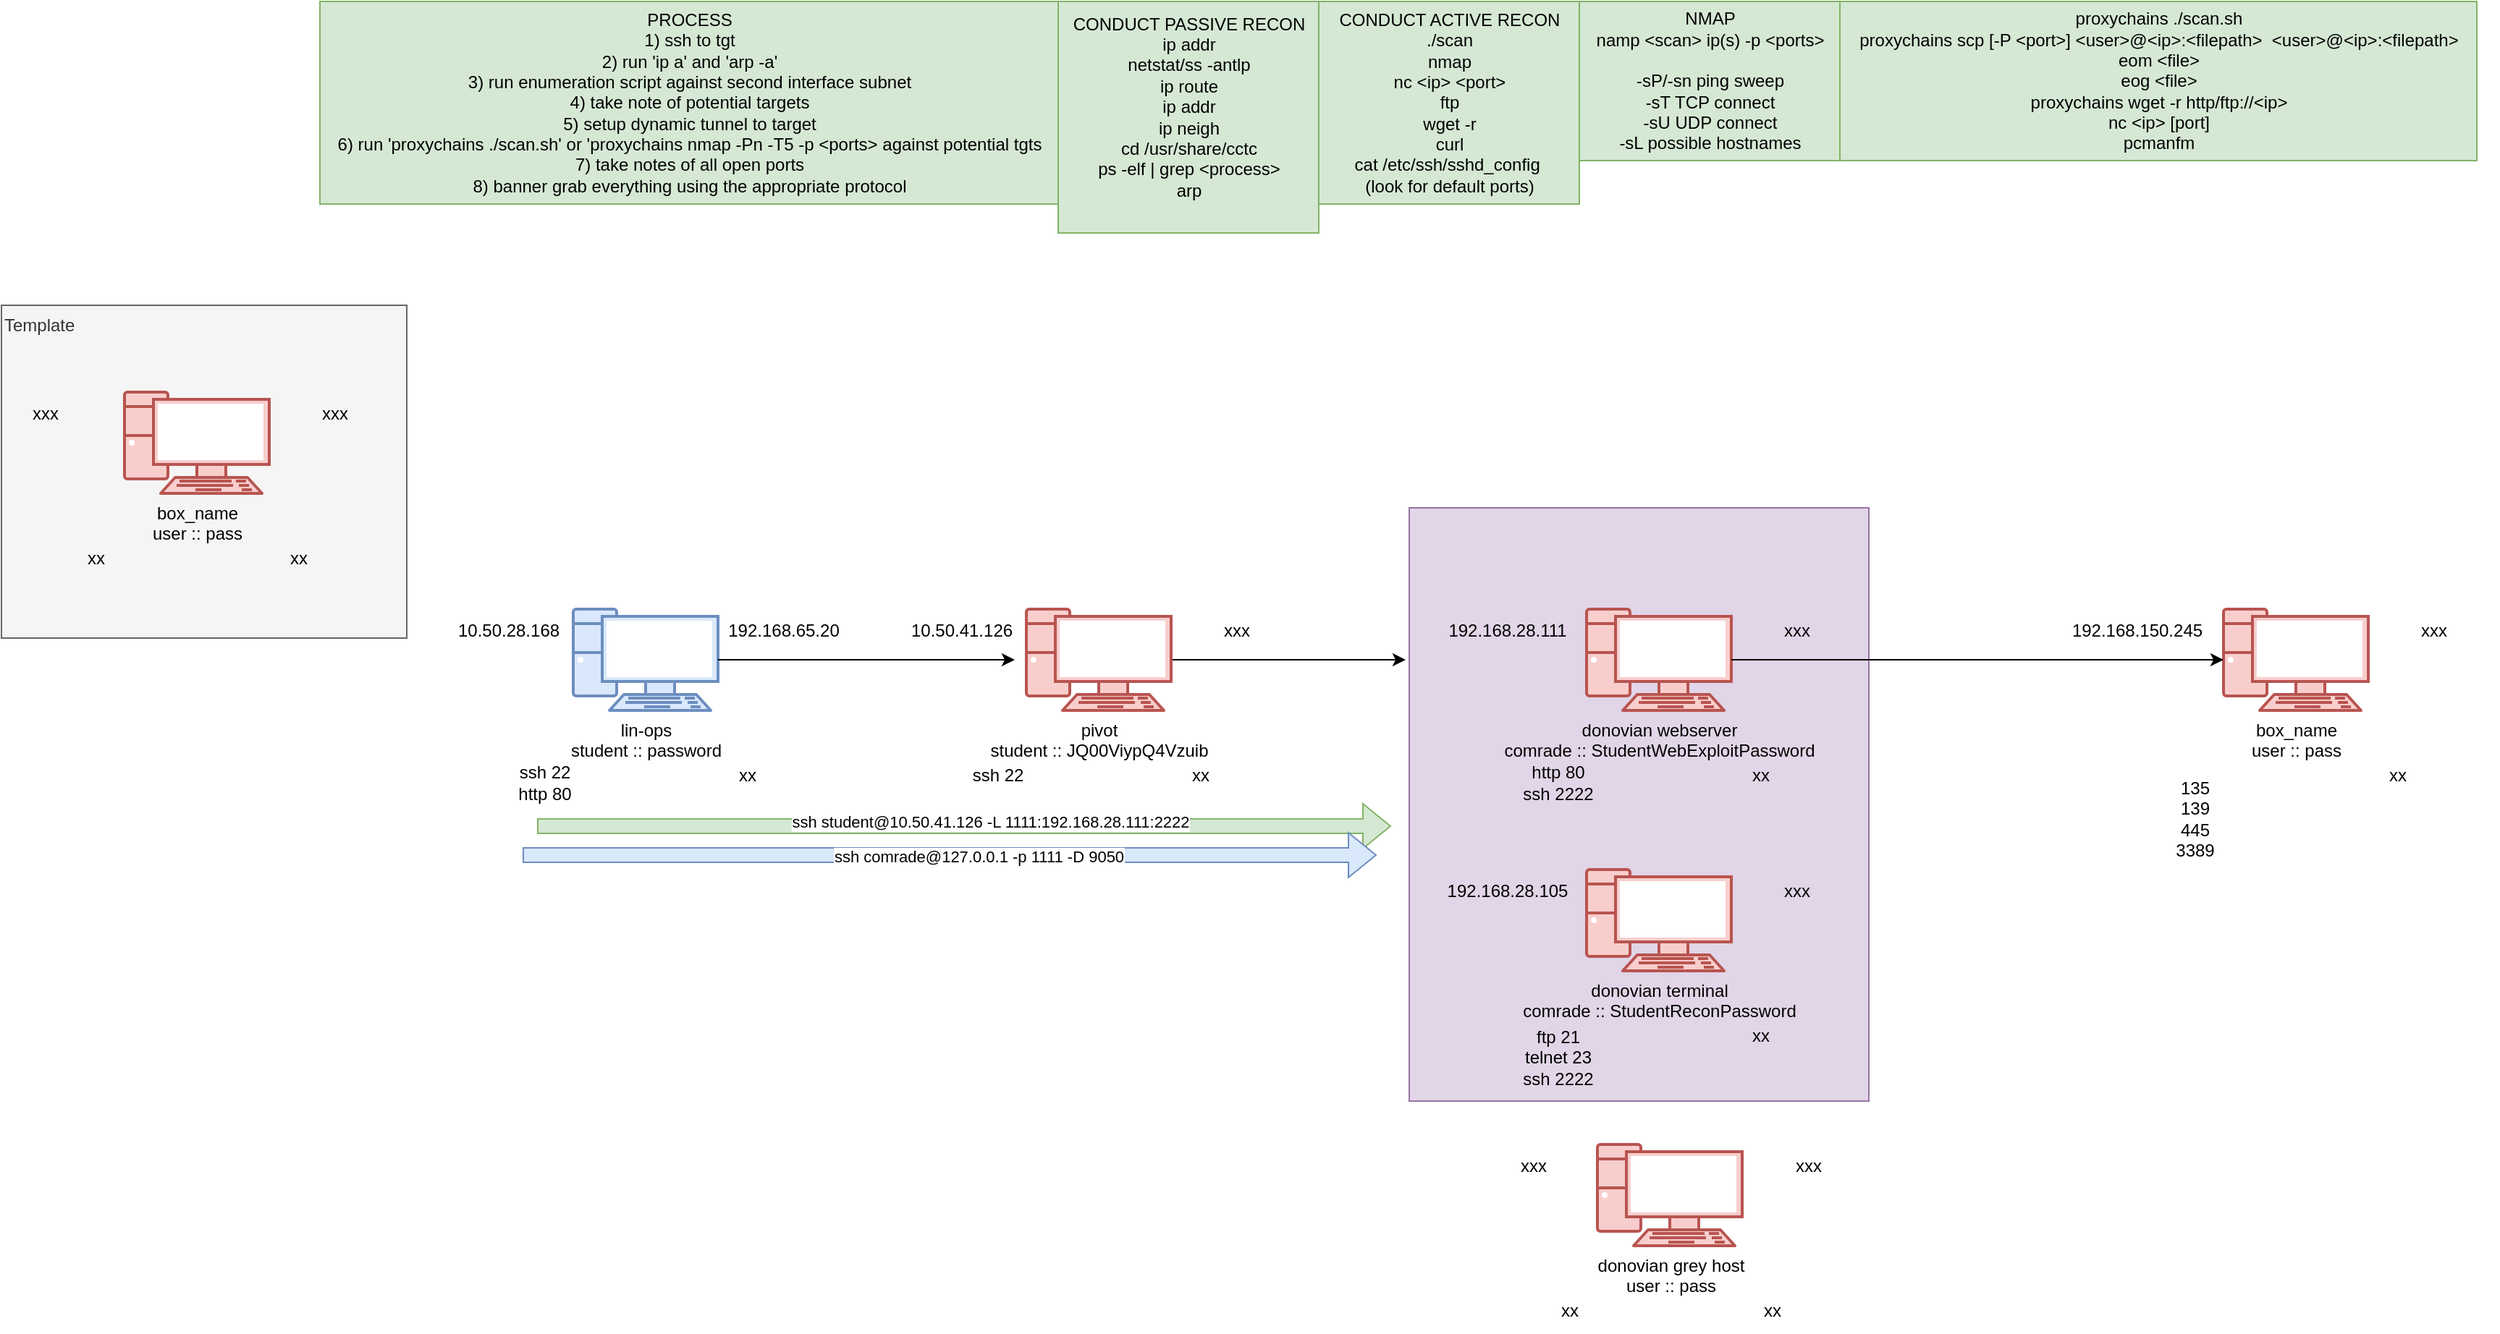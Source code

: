 <mxfile version="24.6.4" type="github">
  <diagram name="Page-1" id="VAzoH1neroOfFK-yLbb0">
    <mxGraphModel dx="2284" dy="1920" grid="1" gridSize="10" guides="1" tooltips="1" connect="1" arrows="1" fold="1" page="1" pageScale="1" pageWidth="850" pageHeight="1100" math="0" shadow="0">
      <root>
        <mxCell id="0" />
        <mxCell id="1" parent="0" />
        <mxCell id="eyd0NGNvjN7dqUFxBNF8-30" value="" style="whiteSpace=wrap;html=1;fillColor=#e1d5e7;strokeColor=#9673a6;" vertex="1" parent="1">
          <mxGeometry x="612.5" y="140" width="317.5" height="410" as="geometry" />
        </mxCell>
        <mxCell id="xVPMfvStoHBgOn6tB0-w-1" value="Template" style="whiteSpace=wrap;html=1;verticalAlign=top;align=left;fillColor=#f5f5f5;fontColor=#333333;strokeColor=#666666;" parent="1" vertex="1">
          <mxGeometry x="-360" width="280" height="230" as="geometry" />
        </mxCell>
        <mxCell id="sldUWmz9j1VIk2YLgOAo-1" value="" style="group" parent="1" vertex="1" connectable="0">
          <mxGeometry x="-310" y="40" width="225" height="150" as="geometry" />
        </mxCell>
        <mxCell id="sldUWmz9j1VIk2YLgOAo-2" value="" style="group" parent="sldUWmz9j1VIk2YLgOAo-1" vertex="1" connectable="0">
          <mxGeometry y="20" width="225" height="130" as="geometry" />
        </mxCell>
        <mxCell id="sldUWmz9j1VIk2YLgOAo-3" value="box_name&lt;div&gt;user :: pass&lt;/div&gt;" style="verticalAlign=top;verticalLabelPosition=bottom;labelPosition=center;align=center;html=1;outlineConnect=0;fillColor=#f8cecc;strokeColor=#b85450;gradientDirection=north;strokeWidth=2;shape=mxgraph.networks.pc;" parent="sldUWmz9j1VIk2YLgOAo-2" vertex="1">
          <mxGeometry x="35" width="100" height="70" as="geometry" />
        </mxCell>
        <mxCell id="sldUWmz9j1VIk2YLgOAo-4" value="xx" style="text;html=1;align=center;verticalAlign=middle;resizable=0;points=[];autosize=1;strokeColor=none;fillColor=none;" parent="sldUWmz9j1VIk2YLgOAo-2" vertex="1">
          <mxGeometry x="-5" y="100" width="40" height="30" as="geometry" />
        </mxCell>
        <mxCell id="sldUWmz9j1VIk2YLgOAo-5" value="xxx" style="text;html=1;align=center;verticalAlign=middle;resizable=0;points=[];autosize=1;strokeColor=none;fillColor=none;" parent="sldUWmz9j1VIk2YLgOAo-2" vertex="1">
          <mxGeometry x="160" width="40" height="30" as="geometry" />
        </mxCell>
        <mxCell id="sldUWmz9j1VIk2YLgOAo-20" value="xx" style="text;html=1;align=center;verticalAlign=middle;resizable=0;points=[];autosize=1;strokeColor=none;fillColor=none;" parent="sldUWmz9j1VIk2YLgOAo-2" vertex="1">
          <mxGeometry x="135" y="100" width="40" height="30" as="geometry" />
        </mxCell>
        <mxCell id="sldUWmz9j1VIk2YLgOAo-21" value="" style="group" parent="1" vertex="1" connectable="0">
          <mxGeometry y="190" width="230" height="155" as="geometry" />
        </mxCell>
        <mxCell id="sldUWmz9j1VIk2YLgOAo-22" value="" style="group" parent="sldUWmz9j1VIk2YLgOAo-21" vertex="1" connectable="0">
          <mxGeometry y="20" width="230" height="135" as="geometry" />
        </mxCell>
        <mxCell id="sldUWmz9j1VIk2YLgOAo-23" value="lin-ops&lt;div&gt;student :: password&lt;/div&gt;" style="verticalAlign=top;verticalLabelPosition=bottom;labelPosition=center;align=center;html=1;outlineConnect=0;fillColor=#dae8fc;strokeColor=#6c8ebf;gradientDirection=north;strokeWidth=2;shape=mxgraph.networks.pc;" parent="sldUWmz9j1VIk2YLgOAo-22" vertex="1">
          <mxGeometry x="35" width="100" height="70" as="geometry" />
        </mxCell>
        <mxCell id="sldUWmz9j1VIk2YLgOAo-24" value="ssh 22&lt;div&gt;http 80&lt;/div&gt;" style="text;html=1;align=center;verticalAlign=middle;resizable=0;points=[];autosize=1;strokeColor=none;fillColor=none;" parent="sldUWmz9j1VIk2YLgOAo-22" vertex="1">
          <mxGeometry x="-15" y="100" width="60" height="40" as="geometry" />
        </mxCell>
        <mxCell id="sldUWmz9j1VIk2YLgOAo-25" value="192.168.65.20" style="text;html=1;align=center;verticalAlign=middle;resizable=0;points=[];autosize=1;strokeColor=none;fillColor=none;" parent="sldUWmz9j1VIk2YLgOAo-22" vertex="1">
          <mxGeometry x="130" width="100" height="30" as="geometry" />
        </mxCell>
        <mxCell id="sldUWmz9j1VIk2YLgOAo-26" value="10.50.28.168" style="text;html=1;align=center;verticalAlign=middle;resizable=0;points=[];autosize=1;strokeColor=none;fillColor=none;" parent="sldUWmz9j1VIk2YLgOAo-22" vertex="1">
          <mxGeometry x="-55" width="90" height="30" as="geometry" />
        </mxCell>
        <mxCell id="sldUWmz9j1VIk2YLgOAo-27" value="xx" style="text;html=1;align=center;verticalAlign=middle;resizable=0;points=[];autosize=1;strokeColor=none;fillColor=none;" parent="sldUWmz9j1VIk2YLgOAo-22" vertex="1">
          <mxGeometry x="135" y="100" width="40" height="30" as="geometry" />
        </mxCell>
        <mxCell id="sldUWmz9j1VIk2YLgOAo-28" value="" style="group" parent="1" vertex="1" connectable="0">
          <mxGeometry x="313" y="190" width="225" height="150" as="geometry" />
        </mxCell>
        <mxCell id="sldUWmz9j1VIk2YLgOAo-29" value="" style="group" parent="sldUWmz9j1VIk2YLgOAo-28" vertex="1" connectable="0">
          <mxGeometry y="20" width="225" height="130" as="geometry" />
        </mxCell>
        <mxCell id="eyd0NGNvjN7dqUFxBNF8-34" style="edgeStyle=orthogonalEdgeStyle;rounded=0;orthogonalLoop=1;jettySize=auto;html=1;exitX=1;exitY=0.5;exitDx=0;exitDy=0;exitPerimeter=0;" edge="1" parent="sldUWmz9j1VIk2YLgOAo-29" source="sldUWmz9j1VIk2YLgOAo-30">
          <mxGeometry relative="1" as="geometry">
            <mxPoint x="297" y="35" as="targetPoint" />
          </mxGeometry>
        </mxCell>
        <mxCell id="sldUWmz9j1VIk2YLgOAo-30" value="&lt;div&gt;pivot&lt;/div&gt;&lt;div&gt;student :: JQ00ViypQ4Vzuib&lt;/div&gt;" style="verticalAlign=top;verticalLabelPosition=bottom;labelPosition=center;align=center;html=1;outlineConnect=0;fillColor=#f8cecc;strokeColor=#b85450;gradientDirection=north;strokeWidth=2;shape=mxgraph.networks.pc;" parent="sldUWmz9j1VIk2YLgOAo-29" vertex="1">
          <mxGeometry x="35" width="100" height="70" as="geometry" />
        </mxCell>
        <mxCell id="sldUWmz9j1VIk2YLgOAo-31" value="ssh 22" style="text;html=1;align=center;verticalAlign=middle;resizable=0;points=[];autosize=1;strokeColor=none;fillColor=none;" parent="sldUWmz9j1VIk2YLgOAo-29" vertex="1">
          <mxGeometry x="-15" y="100" width="60" height="30" as="geometry" />
        </mxCell>
        <mxCell id="sldUWmz9j1VIk2YLgOAo-32" value="xxx" style="text;html=1;align=center;verticalAlign=middle;resizable=0;points=[];autosize=1;strokeColor=none;fillColor=none;" parent="sldUWmz9j1VIk2YLgOAo-29" vertex="1">
          <mxGeometry x="160" width="40" height="30" as="geometry" />
        </mxCell>
        <mxCell id="sldUWmz9j1VIk2YLgOAo-33" value="10.50.41.126" style="text;html=1;align=center;verticalAlign=middle;resizable=0;points=[];autosize=1;strokeColor=none;fillColor=none;" parent="sldUWmz9j1VIk2YLgOAo-29" vertex="1">
          <mxGeometry x="-55" width="90" height="30" as="geometry" />
        </mxCell>
        <mxCell id="sldUWmz9j1VIk2YLgOAo-34" value="xx" style="text;html=1;align=center;verticalAlign=middle;resizable=0;points=[];autosize=1;strokeColor=none;fillColor=none;" parent="sldUWmz9j1VIk2YLgOAo-29" vertex="1">
          <mxGeometry x="135" y="100" width="40" height="30" as="geometry" />
        </mxCell>
        <mxCell id="sldUWmz9j1VIk2YLgOAo-37" style="edgeStyle=orthogonalEdgeStyle;rounded=0;orthogonalLoop=1;jettySize=auto;html=1;exitX=1;exitY=0.5;exitDx=0;exitDy=0;exitPerimeter=0;" parent="1" source="sldUWmz9j1VIk2YLgOAo-23" edge="1">
          <mxGeometry relative="1" as="geometry">
            <mxPoint x="340" y="245" as="targetPoint" />
          </mxGeometry>
        </mxCell>
        <mxCell id="scS4vU-XQMT1hmCbZy8Z-1" value="CONDUCT PASSIVE RECON&lt;div&gt;ip addr&lt;/div&gt;&lt;div&gt;netstat/ss -antlp&lt;/div&gt;&lt;div&gt;ip route&lt;/div&gt;&lt;div&gt;ip addr&lt;/div&gt;&lt;div&gt;ip neigh&lt;/div&gt;&lt;div&gt;cd /usr/share/cctc&lt;/div&gt;&lt;div&gt;ps -elf | grep &amp;lt;process&amp;gt;&lt;/div&gt;&lt;div&gt;arp&lt;/div&gt;&lt;div&gt;&lt;br&gt;&lt;/div&gt;" style="text;html=1;align=center;verticalAlign=middle;resizable=0;points=[];autosize=1;strokeColor=#82b366;fillColor=#d5e8d4;" parent="1" vertex="1">
          <mxGeometry x="370" y="-210" width="180" height="160" as="geometry" />
        </mxCell>
        <mxCell id="scS4vU-XQMT1hmCbZy8Z-2" value="&lt;div&gt;CONDUCT ACTIVE RECON&lt;/div&gt;&lt;div&gt;./scan&lt;/div&gt;&lt;div&gt;nmap&lt;/div&gt;&lt;div&gt;nc &amp;lt;ip&amp;gt; &amp;lt;port&amp;gt;&lt;/div&gt;&lt;div&gt;ftp&lt;/div&gt;&lt;div&gt;wget -r&lt;/div&gt;&lt;div&gt;curl&lt;/div&gt;&lt;div&gt;cat /etc/ssh/sshd_config&amp;nbsp;&lt;/div&gt;&lt;div&gt;(look for default ports)&lt;/div&gt;" style="text;html=1;align=center;verticalAlign=middle;resizable=0;points=[];autosize=1;strokeColor=#82b366;fillColor=#d5e8d4;" parent="1" vertex="1">
          <mxGeometry x="550" y="-210" width="180" height="140" as="geometry" />
        </mxCell>
        <mxCell id="scS4vU-XQMT1hmCbZy8Z-3" value="proxychains ./scan.sh&lt;div&gt;proxychains scp [-P &amp;lt;port&amp;gt;] &amp;lt;user&amp;gt;@&amp;lt;ip&amp;gt;:&amp;lt;filepath&amp;gt;&amp;nbsp; &amp;lt;user&amp;gt;@&amp;lt;ip&amp;gt;:&amp;lt;filepath&amp;gt;&lt;/div&gt;&lt;div&gt;eom &amp;lt;file&amp;gt;&lt;/div&gt;&lt;div&gt;eog &amp;lt;file&amp;gt;&lt;/div&gt;&lt;div&gt;proxychains wget -r http/ftp://&amp;lt;ip&amp;gt;&lt;/div&gt;&lt;div&gt;nc &amp;lt;ip&amp;gt; [port]&lt;/div&gt;&lt;div&gt;pcmanfm&lt;/div&gt;" style="text;html=1;align=center;verticalAlign=middle;resizable=0;points=[];autosize=1;strokeColor=#82b366;fillColor=#d5e8d4;" parent="1" vertex="1">
          <mxGeometry x="910" y="-210" width="440" height="110" as="geometry" />
        </mxCell>
        <mxCell id="scS4vU-XQMT1hmCbZy8Z-4" value="&lt;div&gt;NMAP&lt;/div&gt;&lt;div&gt;namp &amp;lt;scan&amp;gt; ip(s) -p &amp;lt;ports&amp;gt;&lt;/div&gt;&lt;div&gt;&lt;br&gt;&lt;/div&gt;&lt;div&gt;&lt;span style=&quot;background-color: initial;&quot;&gt;-sP/-sn ping sweep&lt;/span&gt;&lt;br&gt;&lt;/div&gt;&lt;div&gt;-sT TCP connect&lt;/div&gt;&lt;div&gt;-sU UDP connect&lt;/div&gt;&lt;div&gt;-sL possible hostnames&lt;br&gt;&lt;/div&gt;" style="text;html=1;align=center;verticalAlign=middle;resizable=0;points=[];autosize=1;strokeColor=#82b366;fillColor=#d5e8d4;" parent="1" vertex="1">
          <mxGeometry x="730" y="-210" width="180" height="110" as="geometry" />
        </mxCell>
        <mxCell id="scS4vU-XQMT1hmCbZy8Z-5" value="&lt;div&gt;PROCESS&lt;/div&gt;&lt;div&gt;1) ssh to tgt&lt;/div&gt;&lt;div&gt;2) run &#39;ip a&#39; and &#39;arp -a&#39;&lt;/div&gt;&lt;div&gt;3) run enumeration script against second interface subnet&lt;/div&gt;&lt;div&gt;4) take note of potential targets&lt;/div&gt;&lt;div&gt;5) setup dynamic tunnel to target&lt;/div&gt;&lt;div&gt;6) run &#39;proxychains ./scan.sh&#39; or &#39;proxychains nmap -Pn -T5 -p &amp;lt;ports&amp;gt; against potential tgts&lt;/div&gt;&lt;div&gt;7) take notes of all open ports&lt;/div&gt;&lt;div&gt;8) banner grab everything using the appropriate protocol&lt;/div&gt;" style="text;html=1;align=center;verticalAlign=middle;resizable=0;points=[];autosize=1;strokeColor=#82b366;fillColor=#d5e8d4;" parent="1" vertex="1">
          <mxGeometry x="-140" y="-210" width="510" height="140" as="geometry" />
        </mxCell>
        <mxCell id="eyd0NGNvjN7dqUFxBNF8-15" value="" style="group" vertex="1" connectable="0" parent="1">
          <mxGeometry x="707.5" y="560" width="225" height="150" as="geometry" />
        </mxCell>
        <mxCell id="eyd0NGNvjN7dqUFxBNF8-16" value="" style="group" vertex="1" connectable="0" parent="eyd0NGNvjN7dqUFxBNF8-15">
          <mxGeometry y="20" width="225" height="130" as="geometry" />
        </mxCell>
        <mxCell id="eyd0NGNvjN7dqUFxBNF8-17" value="&lt;div&gt;donovian grey host&lt;/div&gt;&lt;div&gt;user :: pass&lt;/div&gt;" style="verticalAlign=top;verticalLabelPosition=bottom;labelPosition=center;align=center;html=1;outlineConnect=0;fillColor=#f8cecc;strokeColor=#b85450;gradientDirection=north;strokeWidth=2;shape=mxgraph.networks.pc;" vertex="1" parent="eyd0NGNvjN7dqUFxBNF8-16">
          <mxGeometry x="35" width="100" height="70" as="geometry" />
        </mxCell>
        <mxCell id="eyd0NGNvjN7dqUFxBNF8-18" value="xx" style="text;html=1;align=center;verticalAlign=middle;resizable=0;points=[];autosize=1;strokeColor=none;fillColor=none;" vertex="1" parent="eyd0NGNvjN7dqUFxBNF8-16">
          <mxGeometry x="-5" y="100" width="40" height="30" as="geometry" />
        </mxCell>
        <mxCell id="eyd0NGNvjN7dqUFxBNF8-19" value="xxx" style="text;html=1;align=center;verticalAlign=middle;resizable=0;points=[];autosize=1;strokeColor=none;fillColor=none;" vertex="1" parent="eyd0NGNvjN7dqUFxBNF8-16">
          <mxGeometry x="160" width="40" height="30" as="geometry" />
        </mxCell>
        <mxCell id="eyd0NGNvjN7dqUFxBNF8-20" value="xxx" style="text;html=1;align=center;verticalAlign=middle;resizable=0;points=[];autosize=1;strokeColor=none;fillColor=none;" vertex="1" parent="eyd0NGNvjN7dqUFxBNF8-16">
          <mxGeometry x="-30" width="40" height="30" as="geometry" />
        </mxCell>
        <mxCell id="eyd0NGNvjN7dqUFxBNF8-21" value="xx" style="text;html=1;align=center;verticalAlign=middle;resizable=0;points=[];autosize=1;strokeColor=none;fillColor=none;" vertex="1" parent="eyd0NGNvjN7dqUFxBNF8-16">
          <mxGeometry x="135" y="100" width="40" height="30" as="geometry" />
        </mxCell>
        <mxCell id="sldUWmz9j1VIk2YLgOAo-6" value="xxx" style="text;html=1;align=center;verticalAlign=middle;resizable=0;points=[];autosize=1;strokeColor=none;fillColor=none;" parent="1" vertex="1">
          <mxGeometry x="-350" y="60" width="40" height="30" as="geometry" />
        </mxCell>
        <mxCell id="eyd0NGNvjN7dqUFxBNF8-31" value="" style="group" vertex="1" connectable="0" parent="1">
          <mxGeometry x="1060" y="190" width="305" height="170" as="geometry" />
        </mxCell>
        <mxCell id="eyd0NGNvjN7dqUFxBNF8-22" value="" style="group" vertex="1" connectable="0" parent="eyd0NGNvjN7dqUFxBNF8-31">
          <mxGeometry x="80" width="225" height="170" as="geometry" />
        </mxCell>
        <mxCell id="eyd0NGNvjN7dqUFxBNF8-23" value="" style="group" vertex="1" connectable="0" parent="eyd0NGNvjN7dqUFxBNF8-22">
          <mxGeometry y="20" width="225" height="150" as="geometry" />
        </mxCell>
        <mxCell id="eyd0NGNvjN7dqUFxBNF8-24" value="box_name&lt;div&gt;user :: pass&lt;/div&gt;" style="verticalAlign=top;verticalLabelPosition=bottom;labelPosition=center;align=center;html=1;outlineConnect=0;fillColor=#f8cecc;strokeColor=#b85450;gradientDirection=north;strokeWidth=2;shape=mxgraph.networks.pc;" vertex="1" parent="eyd0NGNvjN7dqUFxBNF8-23">
          <mxGeometry x="35" width="100" height="70" as="geometry" />
        </mxCell>
        <mxCell id="eyd0NGNvjN7dqUFxBNF8-25" value="135&lt;div&gt;139&lt;/div&gt;&lt;div&gt;445&lt;/div&gt;&lt;div&gt;3389&lt;/div&gt;" style="text;html=1;align=center;verticalAlign=middle;resizable=0;points=[];autosize=1;strokeColor=none;fillColor=none;" vertex="1" parent="eyd0NGNvjN7dqUFxBNF8-23">
          <mxGeometry x="-10" y="110" width="50" height="70" as="geometry" />
        </mxCell>
        <mxCell id="eyd0NGNvjN7dqUFxBNF8-26" value="xxx" style="text;html=1;align=center;verticalAlign=middle;resizable=0;points=[];autosize=1;strokeColor=none;fillColor=none;" vertex="1" parent="eyd0NGNvjN7dqUFxBNF8-23">
          <mxGeometry x="160" width="40" height="30" as="geometry" />
        </mxCell>
        <mxCell id="eyd0NGNvjN7dqUFxBNF8-28" value="xx" style="text;html=1;align=center;verticalAlign=middle;resizable=0;points=[];autosize=1;strokeColor=none;fillColor=none;" vertex="1" parent="eyd0NGNvjN7dqUFxBNF8-23">
          <mxGeometry x="135" y="100" width="40" height="30" as="geometry" />
        </mxCell>
        <mxCell id="eyd0NGNvjN7dqUFxBNF8-27" value="192.168.150.245" style="text;html=1;align=center;verticalAlign=middle;resizable=0;points=[];autosize=1;strokeColor=none;fillColor=none;" vertex="1" parent="eyd0NGNvjN7dqUFxBNF8-31">
          <mxGeometry y="20" width="110" height="30" as="geometry" />
        </mxCell>
        <mxCell id="eyd0NGNvjN7dqUFxBNF8-32" value="" style="group" vertex="1" connectable="0" parent="1">
          <mxGeometry x="625" y="370" width="300" height="180" as="geometry" />
        </mxCell>
        <mxCell id="eyd0NGNvjN7dqUFxBNF8-8" value="" style="group" vertex="1" connectable="0" parent="eyd0NGNvjN7dqUFxBNF8-32">
          <mxGeometry x="75" width="225" height="165" as="geometry" />
        </mxCell>
        <mxCell id="eyd0NGNvjN7dqUFxBNF8-9" value="" style="group" vertex="1" connectable="0" parent="eyd0NGNvjN7dqUFxBNF8-8">
          <mxGeometry y="20" width="225" height="145" as="geometry" />
        </mxCell>
        <mxCell id="eyd0NGNvjN7dqUFxBNF8-10" value="&lt;span style=&quot;background-color: initial;&quot;&gt;donovian terminal&lt;/span&gt;&lt;div&gt;comrade :: StudentReconPassword&lt;br&gt;&lt;/div&gt;" style="verticalAlign=top;verticalLabelPosition=bottom;labelPosition=center;align=center;html=1;outlineConnect=0;fillColor=#f8cecc;strokeColor=#b85450;gradientDirection=north;strokeWidth=2;shape=mxgraph.networks.pc;" vertex="1" parent="eyd0NGNvjN7dqUFxBNF8-9">
          <mxGeometry x="35" width="100" height="70" as="geometry" />
        </mxCell>
        <mxCell id="eyd0NGNvjN7dqUFxBNF8-12" value="xxx" style="text;html=1;align=center;verticalAlign=middle;resizable=0;points=[];autosize=1;strokeColor=none;fillColor=none;" vertex="1" parent="eyd0NGNvjN7dqUFxBNF8-9">
          <mxGeometry x="160" width="40" height="30" as="geometry" />
        </mxCell>
        <mxCell id="eyd0NGNvjN7dqUFxBNF8-14" value="xx" style="text;html=1;align=center;verticalAlign=middle;resizable=0;points=[];autosize=1;strokeColor=none;fillColor=none;" vertex="1" parent="eyd0NGNvjN7dqUFxBNF8-9">
          <mxGeometry x="135" y="100" width="40" height="30" as="geometry" />
        </mxCell>
        <mxCell id="eyd0NGNvjN7dqUFxBNF8-13" value="192.168.28.105" style="text;html=1;align=center;verticalAlign=middle;resizable=0;points=[];autosize=1;strokeColor=none;fillColor=none;" vertex="1" parent="eyd0NGNvjN7dqUFxBNF8-32">
          <mxGeometry y="20" width="110" height="30" as="geometry" />
        </mxCell>
        <mxCell id="eyd0NGNvjN7dqUFxBNF8-11" value="ftp 21&lt;div&gt;telnet 23&lt;/div&gt;&lt;div&gt;ssh 2222&lt;/div&gt;" style="text;html=1;align=center;verticalAlign=middle;resizable=0;points=[];autosize=1;strokeColor=none;fillColor=none;" vertex="1" parent="eyd0NGNvjN7dqUFxBNF8-32">
          <mxGeometry x="55" y="120" width="70" height="60" as="geometry" />
        </mxCell>
        <mxCell id="eyd0NGNvjN7dqUFxBNF8-33" value="" style="group" vertex="1" connectable="0" parent="1">
          <mxGeometry x="625" y="190" width="300" height="155" as="geometry" />
        </mxCell>
        <mxCell id="eyd0NGNvjN7dqUFxBNF8-1" value="" style="group" vertex="1" connectable="0" parent="eyd0NGNvjN7dqUFxBNF8-33">
          <mxGeometry x="75" width="225" height="155" as="geometry" />
        </mxCell>
        <mxCell id="eyd0NGNvjN7dqUFxBNF8-2" value="" style="group" vertex="1" connectable="0" parent="eyd0NGNvjN7dqUFxBNF8-1">
          <mxGeometry y="20" width="225" height="135" as="geometry" />
        </mxCell>
        <mxCell id="eyd0NGNvjN7dqUFxBNF8-3" value="donovian webserver&lt;div&gt;comrade :: StudentWebExploitPassword&lt;/div&gt;" style="verticalAlign=top;verticalLabelPosition=bottom;labelPosition=center;align=center;html=1;outlineConnect=0;fillColor=#f8cecc;strokeColor=#b85450;gradientDirection=north;strokeWidth=2;shape=mxgraph.networks.pc;" vertex="1" parent="eyd0NGNvjN7dqUFxBNF8-2">
          <mxGeometry x="35" width="100" height="70" as="geometry" />
        </mxCell>
        <mxCell id="eyd0NGNvjN7dqUFxBNF8-5" value="xxx" style="text;html=1;align=center;verticalAlign=middle;resizable=0;points=[];autosize=1;strokeColor=none;fillColor=none;" vertex="1" parent="eyd0NGNvjN7dqUFxBNF8-2">
          <mxGeometry x="160" width="40" height="30" as="geometry" />
        </mxCell>
        <mxCell id="eyd0NGNvjN7dqUFxBNF8-7" value="xx" style="text;html=1;align=center;verticalAlign=middle;resizable=0;points=[];autosize=1;strokeColor=none;fillColor=none;" vertex="1" parent="eyd0NGNvjN7dqUFxBNF8-2">
          <mxGeometry x="135" y="100" width="40" height="30" as="geometry" />
        </mxCell>
        <mxCell id="eyd0NGNvjN7dqUFxBNF8-6" value="192.168.28.111" style="text;html=1;align=center;verticalAlign=middle;resizable=0;points=[];autosize=1;strokeColor=none;fillColor=none;" vertex="1" parent="eyd0NGNvjN7dqUFxBNF8-33">
          <mxGeometry y="20" width="110" height="30" as="geometry" />
        </mxCell>
        <mxCell id="eyd0NGNvjN7dqUFxBNF8-4" value="http 80&lt;div&gt;ssh 2222&lt;/div&gt;" style="text;html=1;align=center;verticalAlign=middle;resizable=0;points=[];autosize=1;strokeColor=none;fillColor=none;" vertex="1" parent="1">
          <mxGeometry x="680" y="310" width="70" height="40" as="geometry" />
        </mxCell>
        <mxCell id="eyd0NGNvjN7dqUFxBNF8-35" value="" style="shape=flexArrow;endArrow=classic;html=1;rounded=0;fillColor=#d5e8d4;strokeColor=#82b366;" edge="1" parent="1">
          <mxGeometry width="50" height="50" relative="1" as="geometry">
            <mxPoint x="10" y="360" as="sourcePoint" />
            <mxPoint x="600" y="360" as="targetPoint" />
          </mxGeometry>
        </mxCell>
        <mxCell id="eyd0NGNvjN7dqUFxBNF8-36" value="&lt;div&gt;ssh student@10.50.41.126 -L 1111:192.168.28.111:2222&lt;/div&gt;" style="edgeLabel;html=1;align=center;verticalAlign=middle;resizable=0;points=[];" vertex="1" connectable="0" parent="eyd0NGNvjN7dqUFxBNF8-35">
          <mxGeometry x="0.061" y="3" relative="1" as="geometry">
            <mxPoint as="offset" />
          </mxGeometry>
        </mxCell>
        <mxCell id="eyd0NGNvjN7dqUFxBNF8-37" value="" style="shape=flexArrow;endArrow=classic;html=1;rounded=0;fillColor=#dae8fc;strokeColor=#6c8ebf;" edge="1" parent="1">
          <mxGeometry width="50" height="50" relative="1" as="geometry">
            <mxPoint y="380" as="sourcePoint" />
            <mxPoint x="590" y="380" as="targetPoint" />
          </mxGeometry>
        </mxCell>
        <mxCell id="eyd0NGNvjN7dqUFxBNF8-39" value="ssh comrade@127.0.0.1 -p 1111 -D 9050" style="edgeLabel;html=1;align=center;verticalAlign=middle;resizable=0;points=[];" vertex="1" connectable="0" parent="eyd0NGNvjN7dqUFxBNF8-37">
          <mxGeometry x="0.068" y="-1" relative="1" as="geometry">
            <mxPoint as="offset" />
          </mxGeometry>
        </mxCell>
        <mxCell id="eyd0NGNvjN7dqUFxBNF8-40" style="edgeStyle=orthogonalEdgeStyle;rounded=0;orthogonalLoop=1;jettySize=auto;html=1;exitX=1;exitY=0.5;exitDx=0;exitDy=0;exitPerimeter=0;entryX=0;entryY=0.5;entryDx=0;entryDy=0;entryPerimeter=0;" edge="1" parent="1" source="eyd0NGNvjN7dqUFxBNF8-3" target="eyd0NGNvjN7dqUFxBNF8-24">
          <mxGeometry relative="1" as="geometry">
            <mxPoint x="1020" y="245" as="targetPoint" />
          </mxGeometry>
        </mxCell>
      </root>
    </mxGraphModel>
  </diagram>
</mxfile>
